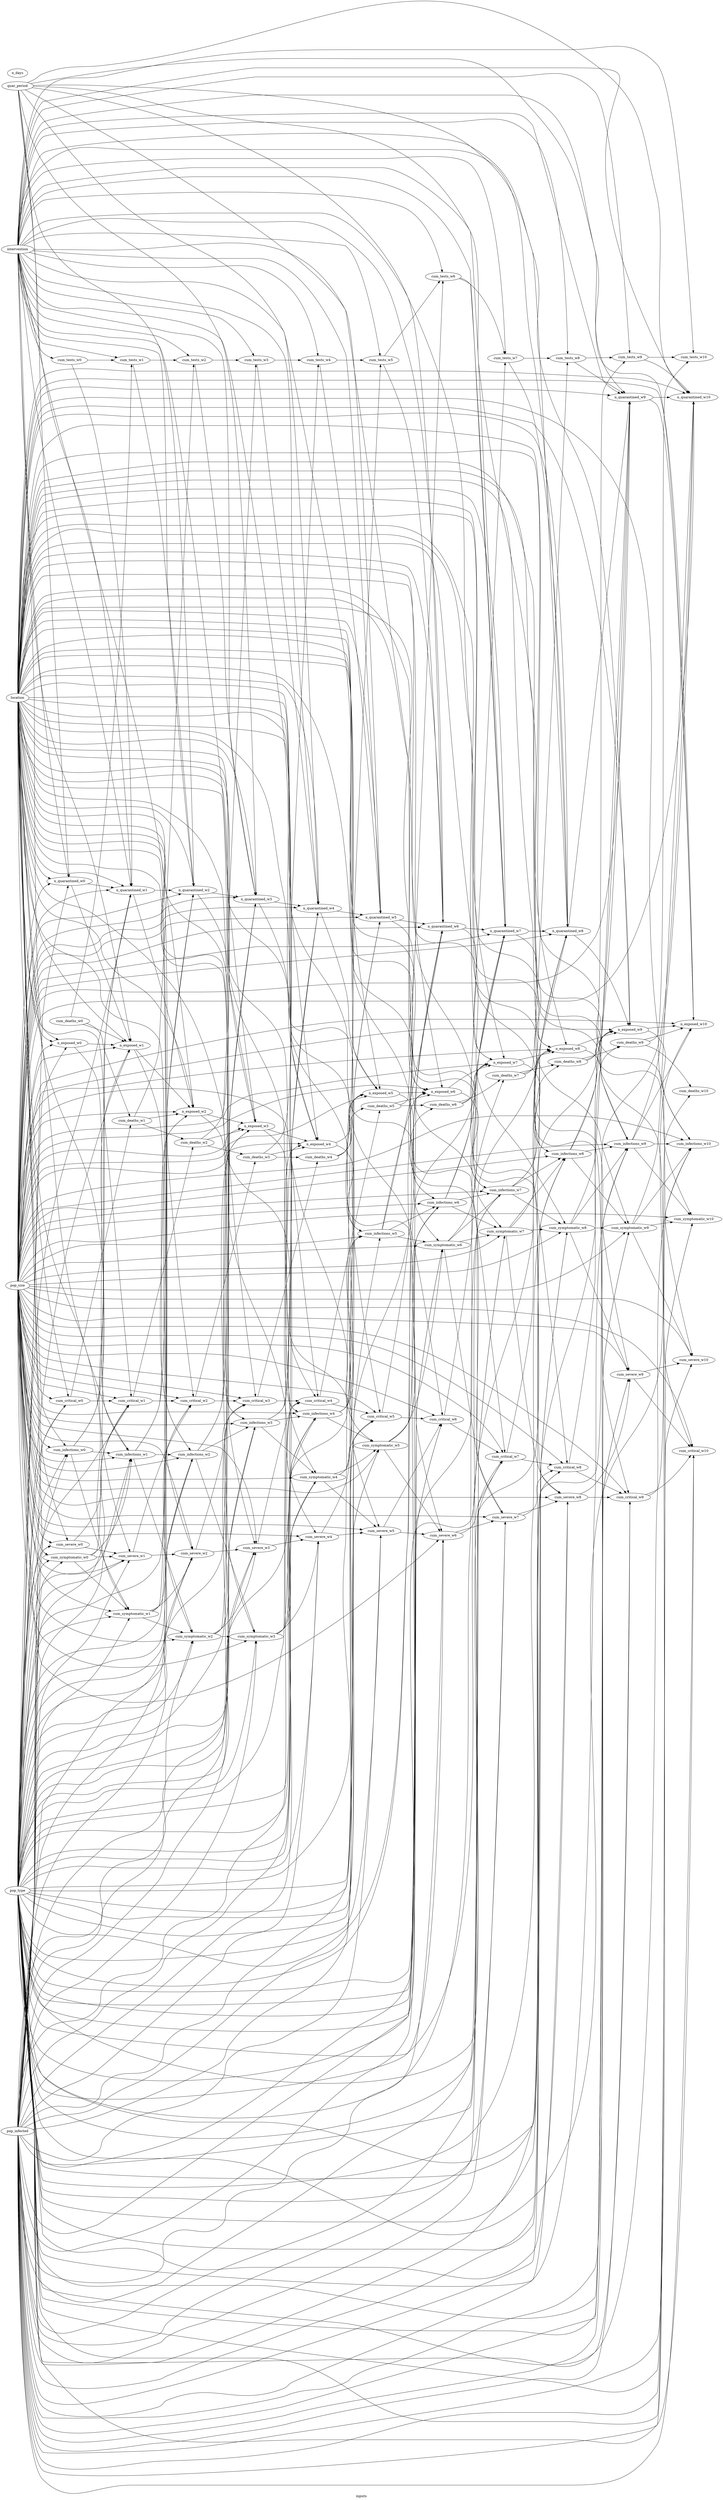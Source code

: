 digraph G {
directed=True;
newrank=True;
rankdir=LR;
subgraph "" {
label=inputs;
name=cluster_inputs;
}

quar_period -> n_quarantined_w0;
intervention -> n_exposed_w0;
intervention -> n_quarantined_w0;
intervention -> cum_tests_w0;
pop_type -> n_quarantined_w0;
pop_type -> n_exposed_w0;
pop_type -> cum_infections_w0;
pop_type -> cum_symptomatic_w0;
pop_type -> cum_severe_w0;
pop_type -> cum_critical_w0;
pop_size -> n_quarantined_w0;
pop_size -> n_exposed_w0;
pop_size -> cum_infections_w0;
pop_size -> cum_symptomatic_w0;
pop_size -> cum_severe_w0;
pop_size -> cum_critical_w0;
location -> n_quarantined_w0;
location -> n_exposed_w0;
location -> cum_infections_w0;
location -> cum_symptomatic_w0;
location -> cum_severe_w0;
location -> cum_critical_w0;
pop_infected -> cum_infections_w0;
pop_infected -> cum_symptomatic_w0;
pop_infected -> cum_severe_w0;
pop_infected -> cum_critical_w0;
graph [label=inputs];
quar_period;
intervention;
pop_type;
pop_size;
pop_infected;
n_days;
location;
subgraph "" {
id=00;
label=<t<sub>0</sub>>;
name=cluster_w00;
n_quarantined_w0;
n_quarantined_w0;
n_exposed_w0;
n_exposed_w0;
cum_infections_w0;
cum_infections_w0;
cum_infections_w0;
cum_infections_w0;
cum_symptomatic_w0;
cum_symptomatic_w0;
cum_symptomatic_w0;
cum_symptomatic_w0;
cum_severe_w0;
cum_severe_w0;
cum_critical_w0;
cum_critical_w0;
cum_tests_w0;
cum_tests_w0;
cum_deaths_w0;
cum_deaths_w0;
cum_deaths_w0;
}

n_quarantined_w0 -> n_quarantined_w1;
n_quarantined_w0 -> n_exposed_w1;
n_exposed_w0 -> n_exposed_w1;
n_exposed_w0 -> cum_infections_w1;
cum_infections_w0 -> n_quarantined_w1;
cum_infections_w0 -> n_exposed_w1;
cum_infections_w0 -> cum_infections_w1;
cum_infections_w0 -> cum_symptomatic_w1;
cum_symptomatic_w0 -> n_quarantined_w1;
cum_symptomatic_w0 -> cum_infections_w1;
cum_symptomatic_w0 -> cum_symptomatic_w1;
cum_symptomatic_w0 -> cum_severe_w1;
cum_severe_w0 -> cum_severe_w1;
cum_severe_w0 -> cum_critical_w1;
cum_critical_w0 -> cum_critical_w1;
cum_critical_w0 -> cum_deaths_w1;
cum_tests_w0 -> n_quarantined_w1;
cum_tests_w0 -> cum_tests_w1;
cum_deaths_w0 -> n_exposed_w1;
cum_deaths_w0 -> cum_deaths_w1;
cum_deaths_w0 -> cum_tests_w1;
quar_period -> n_quarantined_w1;
intervention -> n_exposed_w1;
intervention -> n_quarantined_w1;
intervention -> cum_tests_w1;
pop_type -> n_quarantined_w1;
pop_type -> n_exposed_w1;
pop_type -> cum_infections_w1;
pop_type -> cum_symptomatic_w1;
pop_type -> cum_severe_w1;
pop_type -> cum_critical_w1;
pop_size -> n_quarantined_w1;
pop_size -> n_exposed_w1;
pop_size -> cum_infections_w1;
pop_size -> cum_symptomatic_w1;
pop_size -> cum_severe_w1;
pop_size -> cum_critical_w1;
location -> n_quarantined_w1;
location -> n_exposed_w1;
location -> cum_infections_w1;
location -> cum_symptomatic_w1;
location -> cum_severe_w1;
location -> cum_critical_w1;
pop_infected -> cum_infections_w1;
pop_infected -> cum_symptomatic_w1;
pop_infected -> cum_severe_w1;
pop_infected -> cum_critical_w1;
subgraph "" {
id=01;
label=<t<sub>1</sub>>;
name=cluster_w01;
n_quarantined_w1;
n_exposed_w1;
n_exposed_w1;
cum_infections_w1;
n_quarantined_w1;
n_exposed_w1;
cum_infections_w1;
cum_symptomatic_w1;
n_quarantined_w1;
cum_infections_w1;
cum_symptomatic_w1;
cum_severe_w1;
cum_severe_w1;
cum_critical_w1;
cum_critical_w1;
cum_deaths_w1;
n_quarantined_w1;
cum_tests_w1;
n_exposed_w1;
cum_deaths_w1;
cum_tests_w1;
}

n_quarantined_w1 -> n_quarantined_w2;
n_quarantined_w1 -> n_exposed_w2;
n_exposed_w1 -> n_exposed_w2;
n_exposed_w1 -> cum_infections_w2;
cum_infections_w1 -> n_quarantined_w2;
cum_infections_w1 -> n_exposed_w2;
cum_infections_w1 -> cum_infections_w2;
cum_infections_w1 -> cum_symptomatic_w2;
cum_symptomatic_w1 -> n_quarantined_w2;
cum_symptomatic_w1 -> cum_infections_w2;
cum_symptomatic_w1 -> cum_symptomatic_w2;
cum_symptomatic_w1 -> cum_severe_w2;
cum_severe_w1 -> cum_severe_w2;
cum_severe_w1 -> cum_critical_w2;
cum_critical_w1 -> cum_critical_w2;
cum_critical_w1 -> cum_deaths_w2;
cum_tests_w1 -> n_quarantined_w2;
cum_tests_w1 -> cum_tests_w2;
cum_deaths_w1 -> n_exposed_w2;
cum_deaths_w1 -> cum_deaths_w2;
cum_deaths_w1 -> cum_tests_w2;
quar_period -> n_quarantined_w2;
intervention -> n_exposed_w2;
intervention -> n_quarantined_w2;
intervention -> cum_tests_w2;
pop_type -> n_quarantined_w2;
pop_type -> n_exposed_w2;
pop_type -> cum_infections_w2;
pop_type -> cum_symptomatic_w2;
pop_type -> cum_severe_w2;
pop_type -> cum_critical_w2;
pop_size -> n_quarantined_w2;
pop_size -> n_exposed_w2;
pop_size -> cum_infections_w2;
pop_size -> cum_symptomatic_w2;
pop_size -> cum_severe_w2;
pop_size -> cum_critical_w2;
location -> n_quarantined_w2;
location -> n_exposed_w2;
location -> cum_infections_w2;
location -> cum_symptomatic_w2;
location -> cum_severe_w2;
location -> cum_critical_w2;
pop_infected -> cum_infections_w2;
pop_infected -> cum_symptomatic_w2;
pop_infected -> cum_severe_w2;
pop_infected -> cum_critical_w2;
subgraph "" {
id=02;
label=<t<sub>2</sub>>;
name=cluster_w02;
n_quarantined_w2;
n_exposed_w2;
n_exposed_w2;
cum_infections_w2;
n_quarantined_w2;
n_exposed_w2;
cum_infections_w2;
cum_symptomatic_w2;
n_quarantined_w2;
cum_infections_w2;
cum_symptomatic_w2;
cum_severe_w2;
cum_severe_w2;
cum_critical_w2;
cum_critical_w2;
cum_deaths_w2;
n_quarantined_w2;
cum_tests_w2;
n_exposed_w2;
cum_deaths_w2;
cum_tests_w2;
}

n_quarantined_w2 -> n_quarantined_w3;
n_quarantined_w2 -> n_exposed_w3;
n_exposed_w2 -> n_exposed_w3;
n_exposed_w2 -> cum_infections_w3;
cum_infections_w2 -> n_quarantined_w3;
cum_infections_w2 -> n_exposed_w3;
cum_infections_w2 -> cum_infections_w3;
cum_infections_w2 -> cum_symptomatic_w3;
cum_symptomatic_w2 -> n_quarantined_w3;
cum_symptomatic_w2 -> cum_infections_w3;
cum_symptomatic_w2 -> cum_symptomatic_w3;
cum_symptomatic_w2 -> cum_severe_w3;
cum_severe_w2 -> cum_severe_w3;
cum_severe_w2 -> cum_critical_w3;
cum_critical_w2 -> cum_critical_w3;
cum_critical_w2 -> cum_deaths_w3;
cum_tests_w2 -> n_quarantined_w3;
cum_tests_w2 -> cum_tests_w3;
cum_deaths_w2 -> n_exposed_w3;
cum_deaths_w2 -> cum_deaths_w3;
cum_deaths_w2 -> cum_tests_w3;
quar_period -> n_quarantined_w3;
intervention -> n_exposed_w3;
intervention -> n_quarantined_w3;
intervention -> cum_tests_w3;
pop_type -> n_quarantined_w3;
pop_type -> n_exposed_w3;
pop_type -> cum_infections_w3;
pop_type -> cum_symptomatic_w3;
pop_type -> cum_severe_w3;
pop_type -> cum_critical_w3;
pop_size -> n_quarantined_w3;
pop_size -> n_exposed_w3;
pop_size -> cum_infections_w3;
pop_size -> cum_symptomatic_w3;
pop_size -> cum_severe_w3;
pop_size -> cum_critical_w3;
location -> n_quarantined_w3;
location -> n_exposed_w3;
location -> cum_infections_w3;
location -> cum_symptomatic_w3;
location -> cum_severe_w3;
location -> cum_critical_w3;
pop_infected -> cum_infections_w3;
pop_infected -> cum_symptomatic_w3;
pop_infected -> cum_severe_w3;
pop_infected -> cum_critical_w3;
subgraph "" {
id=03;
label=<t<sub>3</sub>>;
name=cluster_w03;
n_quarantined_w3;
n_exposed_w3;
n_exposed_w3;
cum_infections_w3;
n_quarantined_w3;
n_exposed_w3;
cum_infections_w3;
cum_symptomatic_w3;
n_quarantined_w3;
cum_infections_w3;
cum_symptomatic_w3;
cum_severe_w3;
cum_severe_w3;
cum_critical_w3;
cum_critical_w3;
cum_deaths_w3;
n_quarantined_w3;
cum_tests_w3;
n_exposed_w3;
cum_deaths_w3;
cum_tests_w3;
}

n_quarantined_w3 -> n_quarantined_w4;
n_quarantined_w3 -> n_exposed_w4;
n_exposed_w3 -> n_exposed_w4;
n_exposed_w3 -> cum_infections_w4;
cum_infections_w3 -> n_quarantined_w4;
cum_infections_w3 -> n_exposed_w4;
cum_infections_w3 -> cum_infections_w4;
cum_infections_w3 -> cum_symptomatic_w4;
cum_symptomatic_w3 -> n_quarantined_w4;
cum_symptomatic_w3 -> cum_infections_w4;
cum_symptomatic_w3 -> cum_symptomatic_w4;
cum_symptomatic_w3 -> cum_severe_w4;
cum_severe_w3 -> cum_severe_w4;
cum_severe_w3 -> cum_critical_w4;
cum_critical_w3 -> cum_critical_w4;
cum_critical_w3 -> cum_deaths_w4;
cum_tests_w3 -> n_quarantined_w4;
cum_tests_w3 -> cum_tests_w4;
cum_deaths_w3 -> n_exposed_w4;
cum_deaths_w3 -> cum_deaths_w4;
cum_deaths_w3 -> cum_tests_w4;
quar_period -> n_quarantined_w4;
intervention -> n_exposed_w4;
intervention -> n_quarantined_w4;
intervention -> cum_tests_w4;
pop_type -> n_quarantined_w4;
pop_type -> n_exposed_w4;
pop_type -> cum_infections_w4;
pop_type -> cum_symptomatic_w4;
pop_type -> cum_severe_w4;
pop_type -> cum_critical_w4;
pop_size -> n_quarantined_w4;
pop_size -> n_exposed_w4;
pop_size -> cum_infections_w4;
pop_size -> cum_symptomatic_w4;
pop_size -> cum_severe_w4;
pop_size -> cum_critical_w4;
location -> n_quarantined_w4;
location -> n_exposed_w4;
location -> cum_infections_w4;
location -> cum_symptomatic_w4;
location -> cum_severe_w4;
location -> cum_critical_w4;
pop_infected -> cum_infections_w4;
pop_infected -> cum_symptomatic_w4;
pop_infected -> cum_severe_w4;
pop_infected -> cum_critical_w4;
subgraph "" {
id=04;
label=<t<sub>4</sub>>;
name=cluster_w04;
n_quarantined_w4;
n_exposed_w4;
n_exposed_w4;
cum_infections_w4;
n_quarantined_w4;
n_exposed_w4;
cum_infections_w4;
cum_symptomatic_w4;
n_quarantined_w4;
cum_infections_w4;
cum_symptomatic_w4;
cum_severe_w4;
cum_severe_w4;
cum_critical_w4;
cum_critical_w4;
cum_deaths_w4;
n_quarantined_w4;
cum_tests_w4;
n_exposed_w4;
cum_deaths_w4;
cum_tests_w4;
}

n_quarantined_w4 -> n_quarantined_w5;
n_quarantined_w4 -> n_exposed_w5;
n_exposed_w4 -> n_exposed_w5;
n_exposed_w4 -> cum_infections_w5;
cum_infections_w4 -> n_quarantined_w5;
cum_infections_w4 -> n_exposed_w5;
cum_infections_w4 -> cum_infections_w5;
cum_infections_w4 -> cum_symptomatic_w5;
cum_symptomatic_w4 -> n_quarantined_w5;
cum_symptomatic_w4 -> cum_infections_w5;
cum_symptomatic_w4 -> cum_symptomatic_w5;
cum_symptomatic_w4 -> cum_severe_w5;
cum_severe_w4 -> cum_severe_w5;
cum_severe_w4 -> cum_critical_w5;
cum_critical_w4 -> cum_critical_w5;
cum_critical_w4 -> cum_deaths_w5;
cum_tests_w4 -> n_quarantined_w5;
cum_tests_w4 -> cum_tests_w5;
cum_deaths_w4 -> n_exposed_w5;
cum_deaths_w4 -> cum_deaths_w5;
cum_deaths_w4 -> cum_tests_w5;
quar_period -> n_quarantined_w5;
intervention -> n_exposed_w5;
intervention -> n_quarantined_w5;
intervention -> cum_tests_w5;
pop_type -> n_quarantined_w5;
pop_type -> n_exposed_w5;
pop_type -> cum_infections_w5;
pop_type -> cum_symptomatic_w5;
pop_type -> cum_severe_w5;
pop_type -> cum_critical_w5;
pop_size -> n_quarantined_w5;
pop_size -> n_exposed_w5;
pop_size -> cum_infections_w5;
pop_size -> cum_symptomatic_w5;
pop_size -> cum_severe_w5;
pop_size -> cum_critical_w5;
location -> n_quarantined_w5;
location -> n_exposed_w5;
location -> cum_infections_w5;
location -> cum_symptomatic_w5;
location -> cum_severe_w5;
location -> cum_critical_w5;
pop_infected -> cum_infections_w5;
pop_infected -> cum_symptomatic_w5;
pop_infected -> cum_severe_w5;
pop_infected -> cum_critical_w5;
subgraph "" {
id=05;
label=<t<sub>5</sub>>;
name=cluster_w05;
n_quarantined_w5;
n_exposed_w5;
n_exposed_w5;
cum_infections_w5;
n_quarantined_w5;
n_exposed_w5;
cum_infections_w5;
cum_symptomatic_w5;
n_quarantined_w5;
cum_infections_w5;
cum_symptomatic_w5;
cum_severe_w5;
cum_severe_w5;
cum_critical_w5;
cum_critical_w5;
cum_deaths_w5;
n_quarantined_w5;
cum_tests_w5;
n_exposed_w5;
cum_deaths_w5;
cum_tests_w5;
}

n_quarantined_w5 -> n_quarantined_w6;
n_quarantined_w5 -> n_exposed_w6;
n_exposed_w5 -> n_exposed_w6;
n_exposed_w5 -> cum_infections_w6;
cum_infections_w5 -> n_quarantined_w6;
cum_infections_w5 -> n_exposed_w6;
cum_infections_w5 -> cum_infections_w6;
cum_infections_w5 -> cum_symptomatic_w6;
cum_symptomatic_w5 -> n_quarantined_w6;
cum_symptomatic_w5 -> cum_infections_w6;
cum_symptomatic_w5 -> cum_symptomatic_w6;
cum_symptomatic_w5 -> cum_severe_w6;
cum_severe_w5 -> cum_severe_w6;
cum_severe_w5 -> cum_critical_w6;
cum_critical_w5 -> cum_critical_w6;
cum_critical_w5 -> cum_deaths_w6;
cum_tests_w5 -> n_quarantined_w6;
cum_tests_w5 -> cum_tests_w6;
cum_deaths_w5 -> n_exposed_w6;
cum_deaths_w5 -> cum_deaths_w6;
cum_deaths_w5 -> cum_tests_w6;
quar_period -> n_quarantined_w6;
intervention -> n_exposed_w6;
intervention -> n_quarantined_w6;
intervention -> cum_tests_w6;
pop_type -> n_quarantined_w6;
pop_type -> n_exposed_w6;
pop_type -> cum_infections_w6;
pop_type -> cum_symptomatic_w6;
pop_type -> cum_severe_w6;
pop_type -> cum_critical_w6;
pop_size -> n_quarantined_w6;
pop_size -> n_exposed_w6;
pop_size -> cum_infections_w6;
pop_size -> cum_symptomatic_w6;
pop_size -> cum_severe_w6;
pop_size -> cum_critical_w6;
location -> n_quarantined_w6;
location -> n_exposed_w6;
location -> cum_infections_w6;
location -> cum_symptomatic_w6;
location -> cum_severe_w6;
location -> cum_critical_w6;
pop_infected -> cum_infections_w6;
pop_infected -> cum_symptomatic_w6;
pop_infected -> cum_severe_w6;
pop_infected -> cum_critical_w6;
subgraph "" {
id=06;
label=<t<sub>6</sub>>;
name=cluster_w06;
n_quarantined_w6;
n_exposed_w6;
n_exposed_w6;
cum_infections_w6;
n_quarantined_w6;
n_exposed_w6;
cum_infections_w6;
cum_symptomatic_w6;
n_quarantined_w6;
cum_infections_w6;
cum_symptomatic_w6;
cum_severe_w6;
cum_severe_w6;
cum_critical_w6;
cum_critical_w6;
cum_deaths_w6;
n_quarantined_w6;
cum_tests_w6;
n_exposed_w6;
cum_deaths_w6;
cum_tests_w6;
}

n_quarantined_w6 -> n_quarantined_w7;
n_quarantined_w6 -> n_exposed_w7;
n_exposed_w6 -> n_exposed_w7;
n_exposed_w6 -> cum_infections_w7;
cum_infections_w6 -> n_quarantined_w7;
cum_infections_w6 -> n_exposed_w7;
cum_infections_w6 -> cum_infections_w7;
cum_infections_w6 -> cum_symptomatic_w7;
cum_symptomatic_w6 -> n_quarantined_w7;
cum_symptomatic_w6 -> cum_infections_w7;
cum_symptomatic_w6 -> cum_symptomatic_w7;
cum_symptomatic_w6 -> cum_severe_w7;
cum_severe_w6 -> cum_severe_w7;
cum_severe_w6 -> cum_critical_w7;
cum_critical_w6 -> cum_critical_w7;
cum_critical_w6 -> cum_deaths_w7;
cum_tests_w6 -> n_quarantined_w7;
cum_tests_w6 -> cum_tests_w7;
cum_deaths_w6 -> n_exposed_w7;
cum_deaths_w6 -> cum_deaths_w7;
cum_deaths_w6 -> cum_tests_w7;
quar_period -> n_quarantined_w7;
intervention -> n_exposed_w7;
intervention -> n_quarantined_w7;
intervention -> cum_tests_w7;
pop_type -> n_quarantined_w7;
pop_type -> n_exposed_w7;
pop_type -> cum_infections_w7;
pop_type -> cum_symptomatic_w7;
pop_type -> cum_severe_w7;
pop_type -> cum_critical_w7;
pop_size -> n_quarantined_w7;
pop_size -> n_exposed_w7;
pop_size -> cum_infections_w7;
pop_size -> cum_symptomatic_w7;
pop_size -> cum_severe_w7;
pop_size -> cum_critical_w7;
location -> n_quarantined_w7;
location -> n_exposed_w7;
location -> cum_infections_w7;
location -> cum_symptomatic_w7;
location -> cum_severe_w7;
location -> cum_critical_w7;
pop_infected -> cum_infections_w7;
pop_infected -> cum_symptomatic_w7;
pop_infected -> cum_severe_w7;
pop_infected -> cum_critical_w7;
subgraph "" {
id=07;
label=<t<sub>7</sub>>;
name=cluster_w07;
n_quarantined_w7;
n_exposed_w7;
n_exposed_w7;
cum_infections_w7;
n_quarantined_w7;
n_exposed_w7;
cum_infections_w7;
cum_symptomatic_w7;
n_quarantined_w7;
cum_infections_w7;
cum_symptomatic_w7;
cum_severe_w7;
cum_severe_w7;
cum_critical_w7;
cum_critical_w7;
cum_deaths_w7;
n_quarantined_w7;
cum_tests_w7;
n_exposed_w7;
cum_deaths_w7;
cum_tests_w7;
}

n_quarantined_w7 -> n_quarantined_w8;
n_quarantined_w7 -> n_exposed_w8;
n_exposed_w7 -> n_exposed_w8;
n_exposed_w7 -> cum_infections_w8;
cum_infections_w7 -> n_quarantined_w8;
cum_infections_w7 -> n_exposed_w8;
cum_infections_w7 -> cum_infections_w8;
cum_infections_w7 -> cum_symptomatic_w8;
cum_symptomatic_w7 -> n_quarantined_w8;
cum_symptomatic_w7 -> cum_infections_w8;
cum_symptomatic_w7 -> cum_symptomatic_w8;
cum_symptomatic_w7 -> cum_severe_w8;
cum_severe_w7 -> cum_severe_w8;
cum_severe_w7 -> cum_critical_w8;
cum_critical_w7 -> cum_critical_w8;
cum_critical_w7 -> cum_deaths_w8;
cum_tests_w7 -> n_quarantined_w8;
cum_tests_w7 -> cum_tests_w8;
cum_deaths_w7 -> n_exposed_w8;
cum_deaths_w7 -> cum_deaths_w8;
cum_deaths_w7 -> cum_tests_w8;
quar_period -> n_quarantined_w8;
intervention -> n_exposed_w8;
intervention -> n_quarantined_w8;
intervention -> cum_tests_w8;
pop_type -> n_quarantined_w8;
pop_type -> n_exposed_w8;
pop_type -> cum_infections_w8;
pop_type -> cum_symptomatic_w8;
pop_type -> cum_severe_w8;
pop_type -> cum_critical_w8;
pop_size -> n_quarantined_w8;
pop_size -> n_exposed_w8;
pop_size -> cum_infections_w8;
pop_size -> cum_symptomatic_w8;
pop_size -> cum_severe_w8;
pop_size -> cum_critical_w8;
location -> n_quarantined_w8;
location -> n_exposed_w8;
location -> cum_infections_w8;
location -> cum_symptomatic_w8;
location -> cum_severe_w8;
location -> cum_critical_w8;
pop_infected -> cum_infections_w8;
pop_infected -> cum_symptomatic_w8;
pop_infected -> cum_severe_w8;
pop_infected -> cum_critical_w8;
subgraph "" {
id=08;
label=<t<sub>8</sub>>;
name=cluster_w08;
n_quarantined_w8;
n_exposed_w8;
n_exposed_w8;
cum_infections_w8;
n_quarantined_w8;
n_exposed_w8;
cum_infections_w8;
cum_symptomatic_w8;
n_quarantined_w8;
cum_infections_w8;
cum_symptomatic_w8;
cum_severe_w8;
cum_severe_w8;
cum_critical_w8;
cum_critical_w8;
cum_deaths_w8;
n_quarantined_w8;
cum_tests_w8;
n_exposed_w8;
cum_deaths_w8;
cum_tests_w8;
}

n_quarantined_w8 -> n_quarantined_w9;
n_quarantined_w8 -> n_exposed_w9;
n_exposed_w8 -> n_exposed_w9;
n_exposed_w8 -> cum_infections_w9;
cum_infections_w8 -> n_quarantined_w9;
cum_infections_w8 -> n_exposed_w9;
cum_infections_w8 -> cum_infections_w9;
cum_infections_w8 -> cum_symptomatic_w9;
cum_symptomatic_w8 -> n_quarantined_w9;
cum_symptomatic_w8 -> cum_infections_w9;
cum_symptomatic_w8 -> cum_symptomatic_w9;
cum_symptomatic_w8 -> cum_severe_w9;
cum_severe_w8 -> cum_severe_w9;
cum_severe_w8 -> cum_critical_w9;
cum_critical_w8 -> cum_critical_w9;
cum_critical_w8 -> cum_deaths_w9;
cum_tests_w8 -> n_quarantined_w9;
cum_tests_w8 -> cum_tests_w9;
cum_deaths_w8 -> n_exposed_w9;
cum_deaths_w8 -> cum_deaths_w9;
cum_deaths_w8 -> cum_tests_w9;
quar_period -> n_quarantined_w9;
intervention -> n_exposed_w9;
intervention -> n_quarantined_w9;
intervention -> cum_tests_w9;
pop_type -> n_quarantined_w9;
pop_type -> n_exposed_w9;
pop_type -> cum_infections_w9;
pop_type -> cum_symptomatic_w9;
pop_type -> cum_severe_w9;
pop_type -> cum_critical_w9;
pop_size -> n_quarantined_w9;
pop_size -> n_exposed_w9;
pop_size -> cum_infections_w9;
pop_size -> cum_symptomatic_w9;
pop_size -> cum_severe_w9;
pop_size -> cum_critical_w9;
location -> n_quarantined_w9;
location -> n_exposed_w9;
location -> cum_infections_w9;
location -> cum_symptomatic_w9;
location -> cum_severe_w9;
location -> cum_critical_w9;
pop_infected -> cum_infections_w9;
pop_infected -> cum_symptomatic_w9;
pop_infected -> cum_severe_w9;
pop_infected -> cum_critical_w9;
subgraph "" {
id=09;
label=<t<sub>9</sub>>;
name=cluster_w09;
n_quarantined_w9;
n_exposed_w9;
n_exposed_w9;
cum_infections_w9;
n_quarantined_w9;
n_exposed_w9;
cum_infections_w9;
cum_symptomatic_w9;
n_quarantined_w9;
cum_infections_w9;
cum_symptomatic_w9;
cum_severe_w9;
cum_severe_w9;
cum_critical_w9;
cum_critical_w9;
cum_deaths_w9;
n_quarantined_w9;
cum_tests_w9;
n_exposed_w9;
cum_deaths_w9;
cum_tests_w9;
}

n_quarantined_w9 -> n_quarantined_w10;
n_quarantined_w9 -> n_exposed_w10;
n_exposed_w9 -> n_exposed_w10;
n_exposed_w9 -> cum_infections_w10;
cum_infections_w9 -> n_quarantined_w10;
cum_infections_w9 -> n_exposed_w10;
cum_infections_w9 -> cum_infections_w10;
cum_infections_w9 -> cum_symptomatic_w10;
cum_symptomatic_w9 -> n_quarantined_w10;
cum_symptomatic_w9 -> cum_infections_w10;
cum_symptomatic_w9 -> cum_symptomatic_w10;
cum_symptomatic_w9 -> cum_severe_w10;
cum_severe_w9 -> cum_severe_w10;
cum_severe_w9 -> cum_critical_w10;
cum_critical_w9 -> cum_critical_w10;
cum_critical_w9 -> cum_deaths_w10;
cum_tests_w9 -> n_quarantined_w10;
cum_tests_w9 -> cum_tests_w10;
cum_deaths_w9 -> n_exposed_w10;
cum_deaths_w9 -> cum_deaths_w10;
cum_deaths_w9 -> cum_tests_w10;
quar_period -> n_quarantined_w10;
intervention -> n_exposed_w10;
intervention -> n_quarantined_w10;
intervention -> cum_tests_w10;
pop_type -> n_quarantined_w10;
pop_type -> n_exposed_w10;
pop_type -> cum_infections_w10;
pop_type -> cum_symptomatic_w10;
pop_type -> cum_severe_w10;
pop_type -> cum_critical_w10;
pop_size -> n_quarantined_w10;
pop_size -> n_exposed_w10;
pop_size -> cum_infections_w10;
pop_size -> cum_symptomatic_w10;
pop_size -> cum_severe_w10;
pop_size -> cum_critical_w10;
location -> n_quarantined_w10;
location -> n_exposed_w10;
location -> cum_infections_w10;
location -> cum_symptomatic_w10;
location -> cum_severe_w10;
location -> cum_critical_w10;
pop_infected -> cum_infections_w10;
pop_infected -> cum_symptomatic_w10;
pop_infected -> cum_severe_w10;
pop_infected -> cum_critical_w10;
subgraph "" {
id=10;
label=<t<sub>10</sub>>;
name=cluster_w10;
n_quarantined_w10;
n_exposed_w10;
n_exposed_w10;
cum_infections_w10;
n_quarantined_w10;
n_exposed_w10;
cum_infections_w10;
cum_symptomatic_w10;
n_quarantined_w10;
cum_infections_w10;
cum_symptomatic_w10;
cum_severe_w10;
cum_severe_w10;
cum_critical_w10;
cum_critical_w10;
cum_deaths_w10;
n_quarantined_w10;
cum_tests_w10;
n_exposed_w10;
cum_deaths_w10;
cum_tests_w10;
}

}

